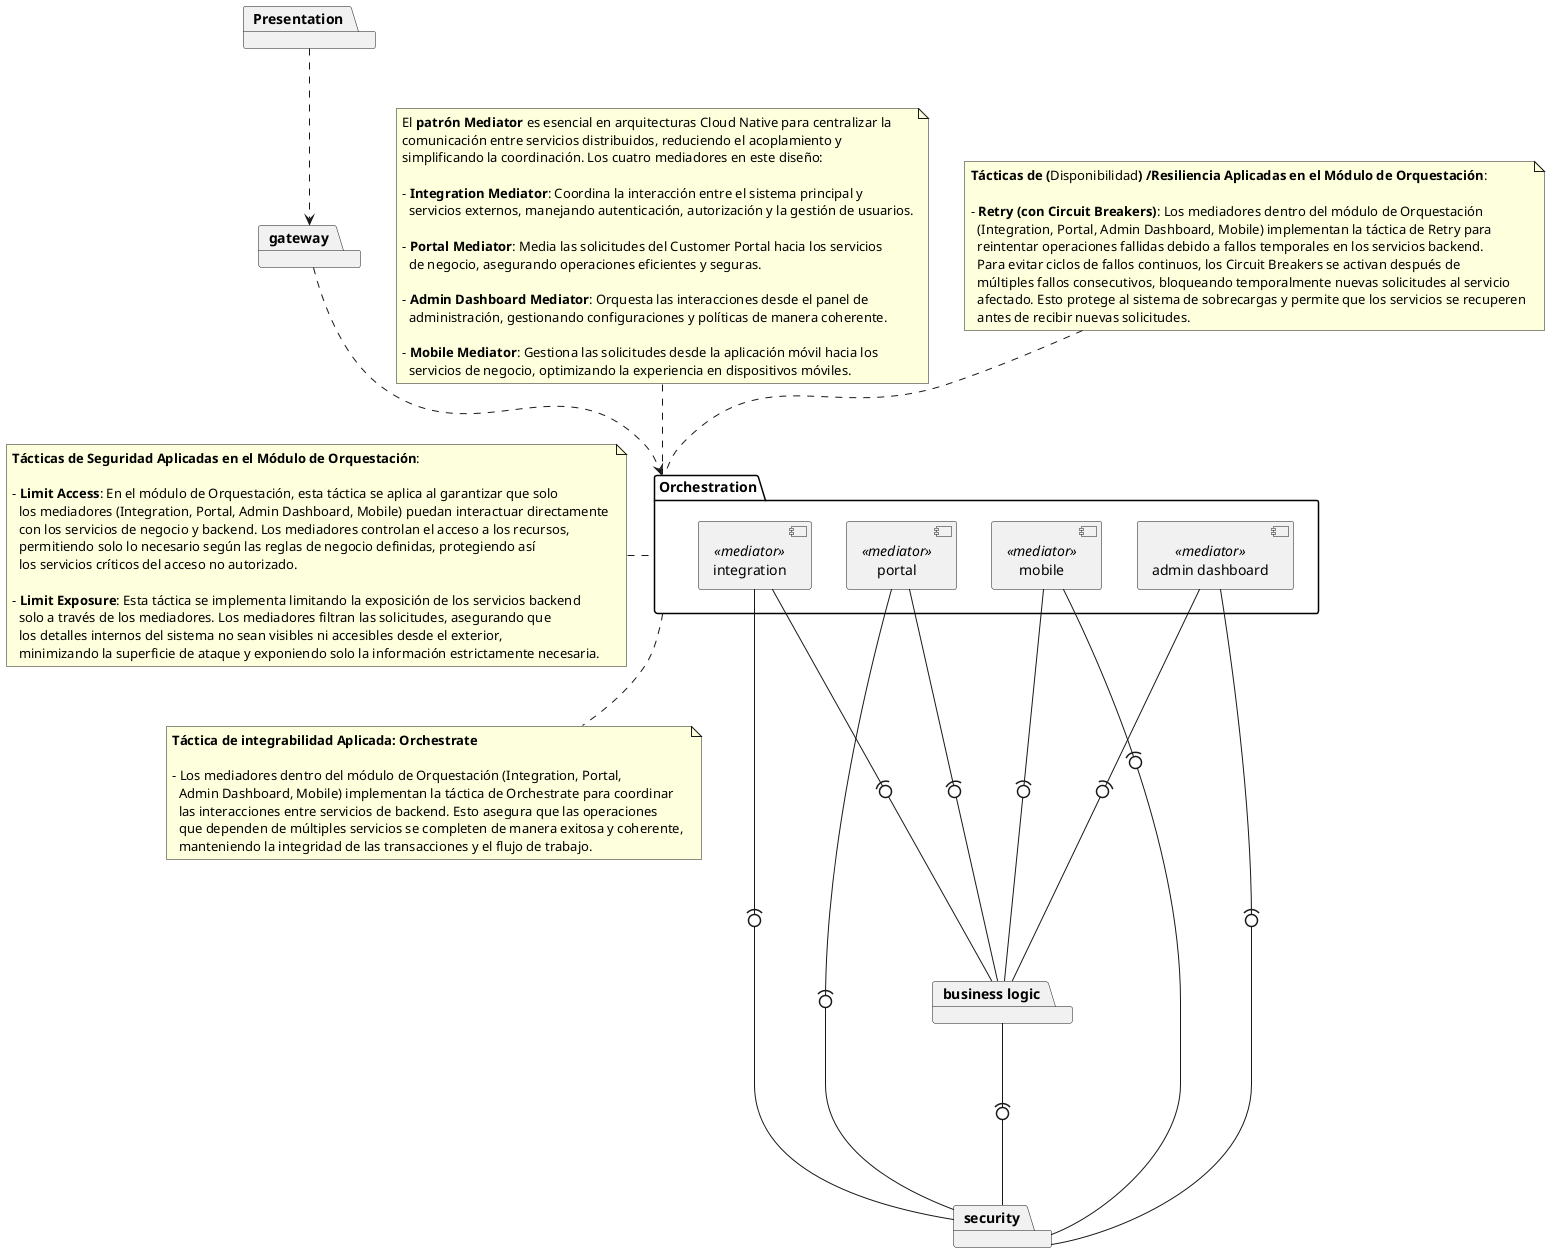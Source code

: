 @startuml

package Presentation
package gateway
package Orchestration {
   component "integration" <<mediator>>{
        
    }
    component "portal" <<mediator>>{
       
    }
    component "admin dashboard" <<mediator>>{
      
    }
    component mobile <<mediator>> {
       
    }
}
package security 

package "business logic"


Presentation ..> gateway
gateway ..> Orchestration
integration --(0-- security
integration --(0-- "business logic"
portal --(0-- security
portal --(0-- "business logic"
"admin dashboard" --(0-- security
"admin dashboard" --(0-- "business logic"
mobile --(0-- security
mobile --(0-- "business logic"
"business logic" --(0-- security 




note top of "Orchestration"
    El **patrón Mediator** es esencial en arquitecturas Cloud Native para centralizar la 
    comunicación entre servicios distribuidos, reduciendo el acoplamiento y 
    simplificando la coordinación. Los cuatro mediadores en este diseño:
    
    - **Integration Mediator**: Coordina la interacción entre el sistema principal y 
      servicios externos, manejando autenticación, autorización y la gestión de usuarios.
    
    - **Portal Mediator**: Media las solicitudes del Customer Portal hacia los servicios 
      de negocio, asegurando operaciones eficientes y seguras.
    
    - **Admin Dashboard Mediator**: Orquesta las interacciones desde el panel de 
      administración, gestionando configuraciones y políticas de manera coherente.
    
    - **Mobile Mediator**: Gestiona las solicitudes desde la aplicación móvil hacia los 
      servicios de negocio, optimizando la experiencia en dispositivos móviles.
end note


note top of "Orchestration"
    **Tácticas de (**Disponibilidad**) /Resiliencia Aplicadas en el Módulo de Orquestación**:
    
    - **Retry (con Circuit Breakers)**: Los mediadores dentro del módulo de Orquestación 
      (Integration, Portal, Admin Dashboard, Mobile) implementan la táctica de Retry para 
      reintentar operaciones fallidas debido a fallos temporales en los servicios backend. 
      Para evitar ciclos de fallos continuos, los Circuit Breakers se activan después de 
      múltiples fallos consecutivos, bloqueando temporalmente nuevas solicitudes al servicio 
      afectado. Esto protege al sistema de sobrecargas y permite que los servicios se recuperen 
      antes de recibir nuevas solicitudes.
end note

note left of "Orchestration"
    **Tácticas de Seguridad Aplicadas en el Módulo de Orquestación**:
    
    - **Limit Access**: En el módulo de Orquestación, esta táctica se aplica al garantizar que solo 
      los mediadores (Integration, Portal, Admin Dashboard, Mobile) puedan interactuar directamente 
      con los servicios de negocio y backend. Los mediadores controlan el acceso a los recursos, 
      permitiendo solo lo necesario según las reglas de negocio definidas, protegiendo así 
      los servicios críticos del acceso no autorizado.
    
    - **Limit Exposure**: Esta táctica se implementa limitando la exposición de los servicios backend 
      solo a través de los mediadores. Los mediadores filtran las solicitudes, asegurando que 
      los detalles internos del sistema no sean visibles ni accesibles desde el exterior, 
      minimizando la superficie de ataque y exponiendo solo la información estrictamente necesaria.
end note

note bottom of "Orchestration"
    **Táctica de integrabilidad Aplicada: Orchestrate**
    
    - Los mediadores dentro del módulo de Orquestación (Integration, Portal, 
      Admin Dashboard, Mobile) implementan la táctica de Orchestrate para coordinar 
      las interacciones entre servicios de backend. Esto asegura que las operaciones 
      que dependen de múltiples servicios se completen de manera exitosa y coherente, 
      manteniendo la integridad de las transacciones y el flujo de trabajo.
end note





@enduml
